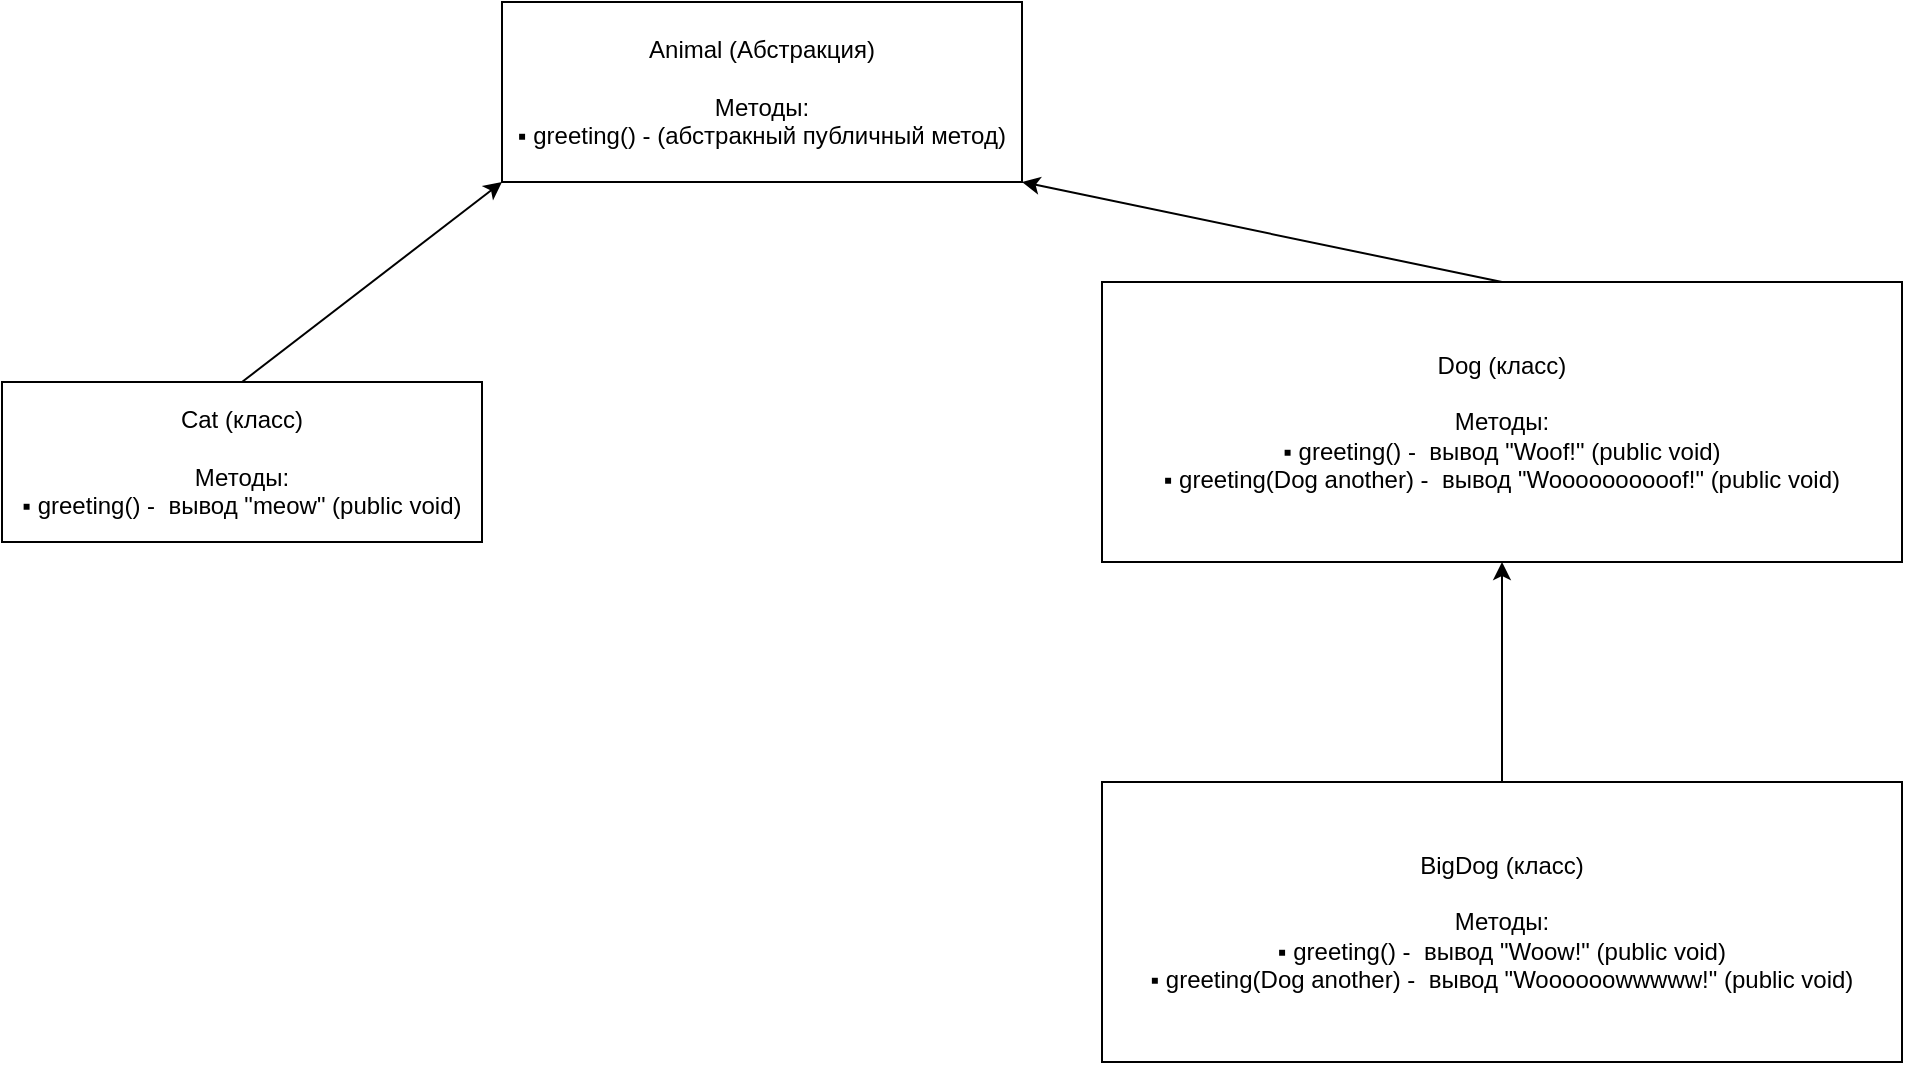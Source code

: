 <mxfile version="23.1.2" type="github">
  <diagram name="Страница — 1" id="aZZLtFY4vLrHb70WHzYA">
    <mxGraphModel dx="1311" dy="666" grid="1" gridSize="10" guides="1" tooltips="1" connect="1" arrows="1" fold="1" page="1" pageScale="1" pageWidth="827" pageHeight="1169" math="0" shadow="0">
      <root>
        <mxCell id="0" />
        <mxCell id="1" parent="0" />
        <mxCell id="Xx_kQTncHcHEE2fJhbEA-1" value="&lt;div&gt;Animal (Абстракция)&lt;br&gt;&lt;/div&gt;&lt;div&gt;&lt;br&gt;&lt;/div&gt;&lt;div&gt;Методы:&lt;br&gt;&lt;/div&gt;&lt;div&gt;▪ greeting() - (абстракный публичный метод)&lt;br&gt;&lt;/div&gt;" style="rounded=0;whiteSpace=wrap;html=1;" vertex="1" parent="1">
          <mxGeometry x="330" y="40" width="260" height="90" as="geometry" />
        </mxCell>
        <mxCell id="Xx_kQTncHcHEE2fJhbEA-2" value="&lt;div&gt;Cat (класс)&lt;/div&gt;&lt;div&gt;&lt;br&gt;&lt;/div&gt;&lt;div&gt;Методы:&lt;br&gt;▪ greeting() -&amp;nbsp; вывод &quot;meow&quot; (public void)&lt;/div&gt;" style="rounded=0;whiteSpace=wrap;html=1;" vertex="1" parent="1">
          <mxGeometry x="80" y="230" width="240" height="80" as="geometry" />
        </mxCell>
        <mxCell id="Xx_kQTncHcHEE2fJhbEA-3" value="" style="endArrow=classic;html=1;rounded=0;entryX=0;entryY=1;entryDx=0;entryDy=0;exitX=0.5;exitY=0;exitDx=0;exitDy=0;" edge="1" parent="1" source="Xx_kQTncHcHEE2fJhbEA-2" target="Xx_kQTncHcHEE2fJhbEA-1">
          <mxGeometry width="50" height="50" relative="1" as="geometry">
            <mxPoint x="130" y="230" as="sourcePoint" />
            <mxPoint x="180" y="180" as="targetPoint" />
          </mxGeometry>
        </mxCell>
        <mxCell id="Xx_kQTncHcHEE2fJhbEA-4" value="&lt;div&gt;Dog (класс)&lt;/div&gt;&lt;div&gt;&lt;br&gt;&lt;/div&gt;&lt;div&gt;Методы:&lt;br&gt;▪ greeting() -&amp;nbsp; вывод &quot;Woof!&quot; (public void)&lt;/div&gt;&lt;div&gt;▪ greeting(Dog another) -&amp;nbsp; вывод &quot;Woooooooooof!&quot; (public void)&lt;/div&gt;" style="rounded=0;whiteSpace=wrap;html=1;" vertex="1" parent="1">
          <mxGeometry x="630" y="180" width="400" height="140" as="geometry" />
        </mxCell>
        <mxCell id="Xx_kQTncHcHEE2fJhbEA-5" value="" style="endArrow=classic;html=1;rounded=0;entryX=1;entryY=1;entryDx=0;entryDy=0;exitX=0.5;exitY=0;exitDx=0;exitDy=0;" edge="1" parent="1" source="Xx_kQTncHcHEE2fJhbEA-4" target="Xx_kQTncHcHEE2fJhbEA-1">
          <mxGeometry width="50" height="50" relative="1" as="geometry">
            <mxPoint x="430" y="280" as="sourcePoint" />
            <mxPoint x="480" y="230" as="targetPoint" />
          </mxGeometry>
        </mxCell>
        <mxCell id="Xx_kQTncHcHEE2fJhbEA-7" value="&lt;div&gt;BigDog (класс)&lt;/div&gt;&lt;div&gt;&lt;br&gt;&lt;/div&gt;&lt;div&gt;Методы:&lt;br&gt;▪ greeting() -&amp;nbsp; вывод &quot;Woow!&quot; (public void)&lt;/div&gt;&lt;div&gt;▪ greeting(Dog another) -&amp;nbsp; вывод &quot;Woooooowwwww!&quot; (public void)&lt;/div&gt;" style="rounded=0;whiteSpace=wrap;html=1;" vertex="1" parent="1">
          <mxGeometry x="630" y="430" width="400" height="140" as="geometry" />
        </mxCell>
        <mxCell id="Xx_kQTncHcHEE2fJhbEA-8" value="" style="endArrow=classic;html=1;rounded=0;entryX=0.5;entryY=1;entryDx=0;entryDy=0;exitX=0.5;exitY=0;exitDx=0;exitDy=0;" edge="1" parent="1" source="Xx_kQTncHcHEE2fJhbEA-7" target="Xx_kQTncHcHEE2fJhbEA-4">
          <mxGeometry width="50" height="50" relative="1" as="geometry">
            <mxPoint x="500" y="350" as="sourcePoint" />
            <mxPoint x="550" y="300" as="targetPoint" />
          </mxGeometry>
        </mxCell>
      </root>
    </mxGraphModel>
  </diagram>
</mxfile>
